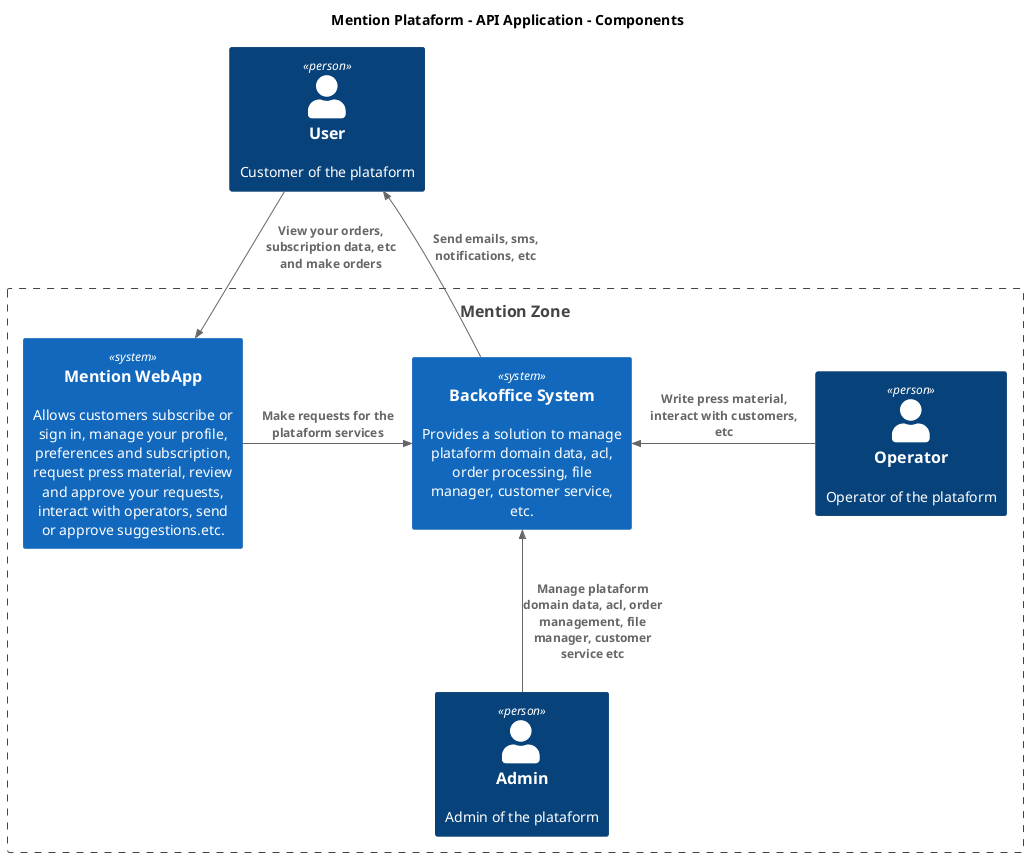 @startuml Mention Plataform
set separator none
title Mention Plataform - API Application - Components

' top to bottom direction
' left to right direction

!include <C4/C4>
!include <C4/C4_Context>

AddBoundaryTag("Mention Plataform")
Boundary(mention_zone, "Mention Zone") {
    Person(Operator, "Operator", "Operator of the plataform", $tags="")
    Person(Admin, "Admin", "Admin of the plataform", $tags="")
    System(MentionWebApp, "Mention WebApp", "Allows customers subscribe or sign in, manage your profile, preferences and subscription, request press material, review and approve your requests, interact with operators, send or approve suggestions.etc.", $tags="")
    System(MentionBackOffice, "Backoffice System", "Provides a solution to manage plataform domain data, acl, order processing, file manager, customer service, etc.", $tags="")
}

Person(User, "User", "Customer of the plataform", $tags="")

Rel_D(User, MentionWebApp, "View your orders, subscription data, etc and make orders")
Rel_R(MentionWebApp, MentionBackOffice, "Make requests for the plataform services")
Rel_L(Operator, MentionBackOffice, "Write press material, interact with customers, etc")
Rel_U(Admin, MentionBackOffice, "Manage plataform domain data, acl, order management, file manager, customer service etc")
Rel_U(MentionBackOffice, User, "Send emails, sms, notifications, etc")


@enduml
